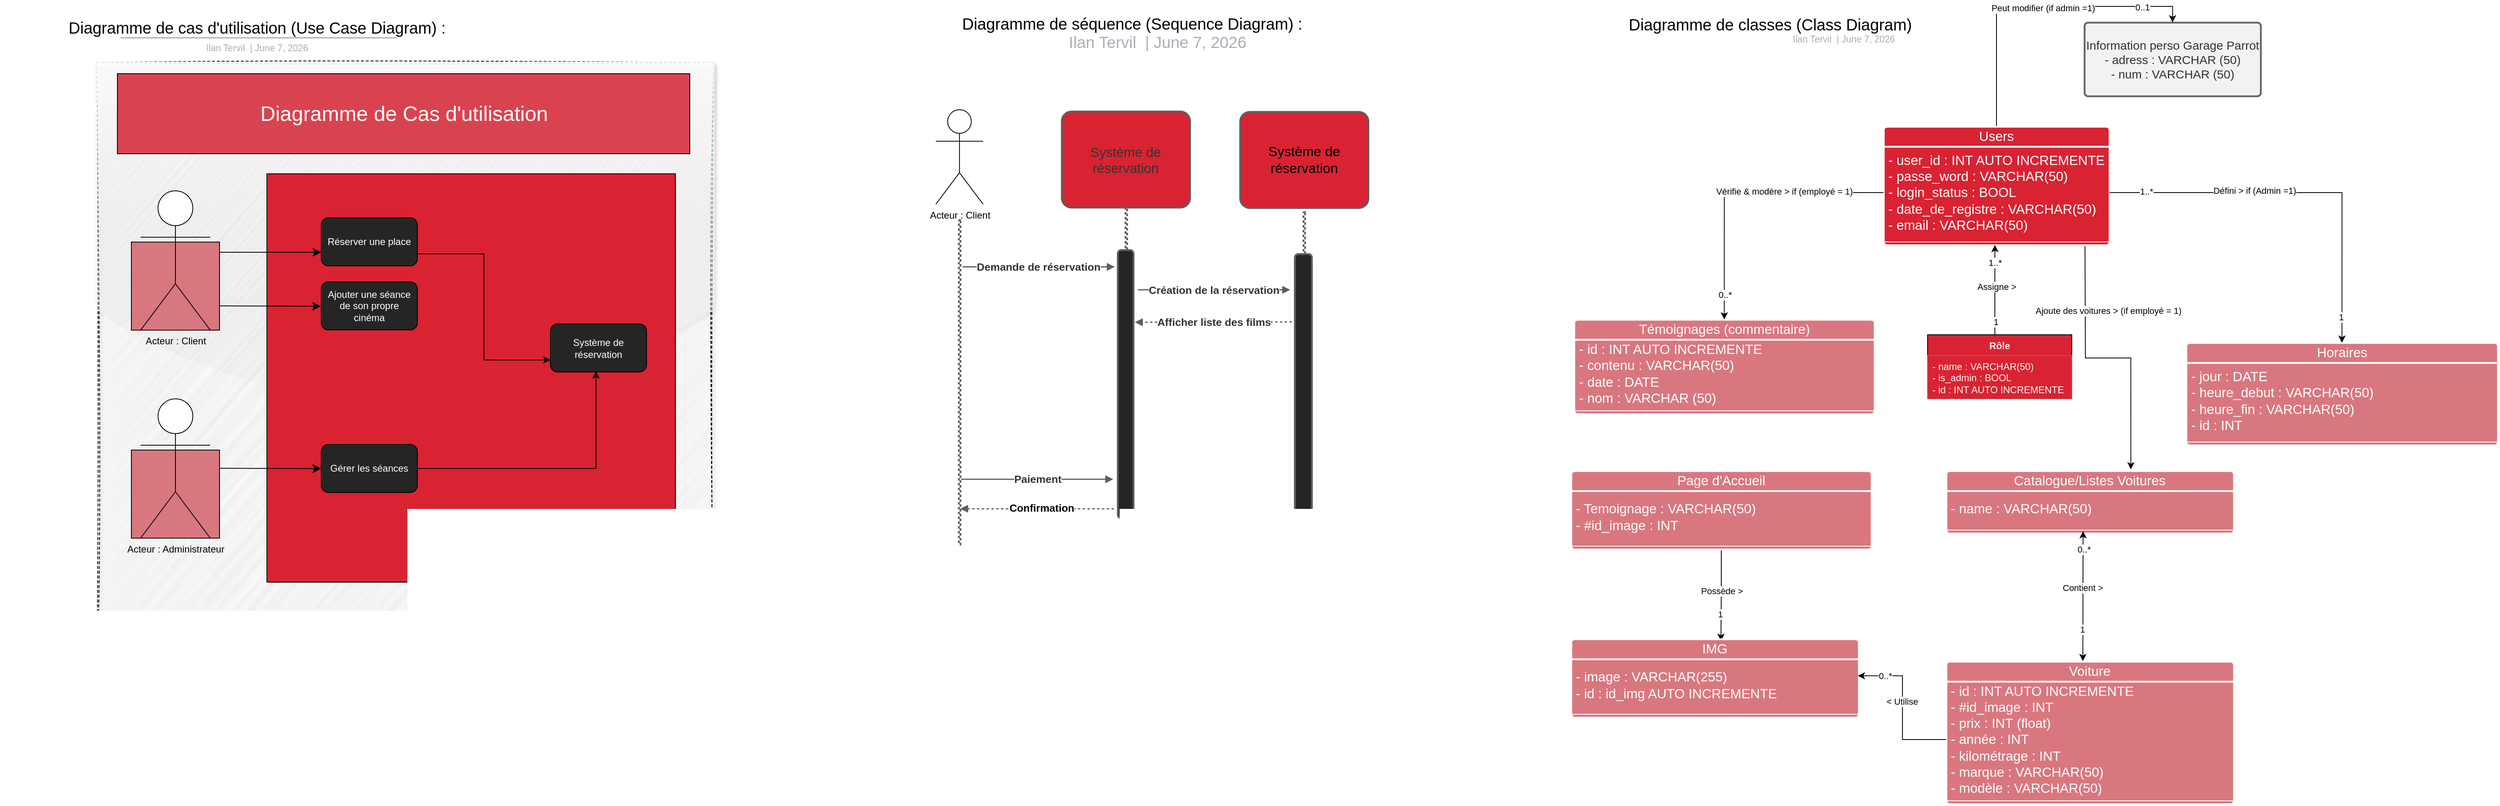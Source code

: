 <mxfile version="21.6.6" type="github">
  <diagram name="Page-1" id="wQw_KMx7CQy3UjBhMsqz">
    <mxGraphModel dx="3915" dy="1927" grid="1" gridSize="10" guides="1" tooltips="1" connect="1" arrows="1" fold="1" page="1" pageScale="1" pageWidth="827" pageHeight="1169" math="0" shadow="0">
      <root>
        <mxCell id="0" />
        <mxCell id="1" parent="0" />
        <mxCell id="HnynXK6BrLuGzu9qscMR-1" value="" style="whiteSpace=wrap;html=1;aspect=fixed;dashed=1;rounded=0;glass=1;shadow=1;fillColor=#F2F2F2;sketch=1;curveFitting=1;jiggle=2;" parent="1" vertex="1">
          <mxGeometry x="-2220" y="-969" width="770" height="770" as="geometry" />
        </mxCell>
        <mxCell id="HnynXK6BrLuGzu9qscMR-4" value="" style="whiteSpace=wrap;html=1;aspect=fixed;fillColor=#D9777F;strokeColor=#000000;" parent="1" vertex="1">
          <mxGeometry x="-2177" y="-744.73" width="110" height="110" as="geometry" />
        </mxCell>
        <mxCell id="HnynXK6BrLuGzu9qscMR-5" value="&lt;font color=&quot;#ffffff&quot; style=&quot;font-size: 26px;&quot;&gt;Diagramme de Cas d&#39;utilisation&lt;/font&gt;" style="rounded=0;whiteSpace=wrap;html=1;fillColor=#D94350;" parent="1" vertex="1">
          <mxGeometry x="-2194.5" y="-955" width="714.5" height="100" as="geometry" />
        </mxCell>
        <mxCell id="HnynXK6BrLuGzu9qscMR-6" value="" style="whiteSpace=wrap;html=1;aspect=fixed;fillColor=#D92332;" parent="1" vertex="1">
          <mxGeometry x="-2007.87" y="-830" width="510" height="510" as="geometry" />
        </mxCell>
        <mxCell id="HnynXK6BrLuGzu9qscMR-7" value="Acteur : Client" style="shape=umlActor;verticalLabelPosition=bottom;verticalAlign=top;html=1;outlineConnect=0;" parent="1" vertex="1">
          <mxGeometry x="-2165.51" y="-808.73" width="87" height="174" as="geometry" />
        </mxCell>
        <mxCell id="HnynXK6BrLuGzu9qscMR-44" style="edgeStyle=orthogonalEdgeStyle;rounded=0;orthogonalLoop=1;jettySize=auto;html=1;exitX=1;exitY=0.75;exitDx=0;exitDy=0;entryX=0;entryY=0.75;entryDx=0;entryDy=0;" parent="1" source="HnynXK6BrLuGzu9qscMR-10" target="HnynXK6BrLuGzu9qscMR-43" edge="1">
          <mxGeometry relative="1" as="geometry">
            <Array as="points" />
          </mxGeometry>
        </mxCell>
        <mxCell id="HnynXK6BrLuGzu9qscMR-10" value="&lt;font color=&quot;#ffffff&quot;&gt;Réserver une place&lt;br&gt;&lt;/font&gt;" style="rounded=1;whiteSpace=wrap;html=1;fillColor=#262526;" parent="1" vertex="1">
          <mxGeometry x="-1940" y="-775" width="120" height="60" as="geometry" />
        </mxCell>
        <mxCell id="HnynXK6BrLuGzu9qscMR-21" value="" style="edgeStyle=segmentEdgeStyle;endArrow=classic;html=1;curved=0;rounded=0;endSize=8;startSize=8;" parent="1" edge="1">
          <mxGeometry width="50" height="50" relative="1" as="geometry">
            <mxPoint x="-2067" y="-732" as="sourcePoint" />
            <mxPoint x="-1940" y="-732" as="targetPoint" />
            <Array as="points">
              <mxPoint x="-2067" y="-732" />
            </Array>
          </mxGeometry>
        </mxCell>
        <mxCell id="HnynXK6BrLuGzu9qscMR-32" value="" style="group;dropTarget=0;pointerEvents=0;" parent="1" vertex="1">
          <mxGeometry x="-2340" y="-1030" width="640" height="45" as="geometry" />
        </mxCell>
        <mxCell id="HnynXK6BrLuGzu9qscMR-33" value="&lt;font style=&quot;font-size: 20px;&quot;&gt;Diagramme de cas d&#39;utilisation (Use Case Diagram) :&lt;/font&gt;" style="points=[[0.233,0.967,0]];html=1;overflow=block;blockSpacing=1;whiteSpace=wrap;fontSize=16;fontColor=default;align=center;spacingLeft=7;spacingRight=7;spacingTop=2;spacing=3;strokeOpacity=0;fillOpacity=0;rounded=1;absoluteArcSize=1;arcSize=12;fillColor=#ffffff;strokeWidth=1.5;lucidId=E0v4OU6HhNtv;" parent="HnynXK6BrLuGzu9qscMR-32" vertex="1">
          <mxGeometry width="640" height="31" as="geometry" />
        </mxCell>
        <UserObject label="Ilan Tervil&amp;nbsp; |  %date{mmmm d, yyyy}%" placeholders="1" id="HnynXK6BrLuGzu9qscMR-34">
          <mxCell style="html=1;overflow=block;blockSpacing=1;whiteSpace=wrap;fontSize=11.5;fontColor=#a9afb8;align=center;spacingLeft=7;spacingRight=7;spacingTop=2;spacing=3;strokeOpacity=0;fillOpacity=0;rounded=1;absoluteArcSize=1;arcSize=12;fillColor=#ffffff;strokeWidth=1.5;lucidId=E0v46zYpy2dv;" parent="HnynXK6BrLuGzu9qscMR-32" vertex="1">
            <mxGeometry y="31" width="640" height="14" as="geometry" />
          </mxCell>
        </UserObject>
        <mxCell id="HnynXK6BrLuGzu9qscMR-35" value="" style="html=1;jettySize=18;whiteSpace=wrap;fontSize=13;fontFamily=Helvetica;strokeColor=#a9afb8;strokeOpacity=100;strokeWidth=1.5;rounded=0;startArrow=none;endArrow=none;exitX=0.233;exitY=0.967;exitPerimeter=0;lucidId=E0v4RzTpeAeE;" parent="HnynXK6BrLuGzu9qscMR-32" source="HnynXK6BrLuGzu9qscMR-33" edge="1">
          <mxGeometry width="100" height="100" relative="1" as="geometry">
            <Array as="points" />
            <mxPoint x="494" y="30" as="targetPoint" />
          </mxGeometry>
        </mxCell>
        <mxCell id="HnynXK6BrLuGzu9qscMR-43" value="&lt;font color=&quot;#ffffff&quot;&gt;Système de réservation&lt;br&gt;&lt;/font&gt;" style="rounded=1;whiteSpace=wrap;html=1;fillColor=#262526;" parent="1" vertex="1">
          <mxGeometry x="-1654" y="-642.5" width="120" height="60" as="geometry" />
        </mxCell>
        <UserObject label="&lt;div style=&quot;display: flex; justify-content: flex-start; text-align: left; align-items: baseline; line-height: 1.25; margin-top: -2px; font-size: 20px;&quot;&gt;&lt;span style=&quot;color: rgb(0, 0, 0);&quot;&gt;&lt;font style=&quot;font-size: 20px;&quot;&gt;Diagramme de séquence (Sequence Diagram) :&lt;br&gt;&lt;/font&gt;&lt;/span&gt;&lt;/div&gt;&lt;div style=&quot;display: flex; justify-content: center; text-align: center; align-items: baseline; line-height: 1.25; margin-left: 7px; margin-right: 7px; margin-top: -2px; font-size: 20px;&quot;&gt;&lt;span style=&quot;color: rgb(169, 175, 184);&quot;&gt;&lt;font style=&quot;font-size: 20px;&quot;&gt;Ilan Tervil&amp;nbsp; |  %date{mmmm d, yyyy}%&lt;/font&gt;&lt;/span&gt;&lt;/div&gt;" placeholders="1" id="HnynXK6BrLuGzu9qscMR-51">
          <mxCell style="html=1;overflow=block;blockSpacing=1;whiteSpace=wrap;fontSize=13;align=left;spacing=3.8;verticalAlign=top;strokeColor=none;fillOpacity=0;fillColor=#ffffff;strokeWidth=0;lucidId=O.v4v.V5B6~r;" parent="1" vertex="1">
            <mxGeometry x="-1142.87" y="-1030" width="494" height="46" as="geometry" />
          </mxCell>
        </UserObject>
        <mxCell id="HnynXK6BrLuGzu9qscMR-52" value="" style="html=1;overflow=block;blockSpacing=1;whiteSpace=wrap;rounded=1;absoluteArcSize=1;arcSize=24;container=1;pointerEvents=0;collapsible=0;recursiveResize=0;fontSize=13;align=center;spacing=0;strokeColor=#5e5e5e;strokeOpacity=100;fillOpacity=100;fillColor=#D92332;strokeWidth=2.3;lucidId=O.v4sSC.tmU.;" parent="1" vertex="1">
          <mxGeometry x="-1015.87" y="-908" width="160" height="120" as="geometry" />
        </mxCell>
        <mxCell id="HnynXK6BrLuGzu9qscMR-53" value="Système de &lt;br&gt;réservation" style="html=1;overflow=block;blockSpacing=1;whiteSpace=wrap;fontSize=16.7;fontColor=#333333;align=center;spacing=3.8;strokeOpacity=0;fillOpacity=0;rounded=1;absoluteArcSize=1;arcSize=9;fillColor=#ffffff;strokeWidth=2.3;lucidId=O.v4Upmj7qb6;" parent="1" vertex="1">
          <mxGeometry x="-1025.87" y="-870" width="180" height="45" as="geometry" />
        </mxCell>
        <mxCell id="HnynXK6BrLuGzu9qscMR-57" value="" style="html=1;overflow=block;blockSpacing=1;whiteSpace=wrap;fontSize=13;spacing=0;strokeColor=#5e5e5e;strokeOpacity=100;rounded=1;absoluteArcSize=1;arcSize=9;rotation=-270;dashed=1;fixDash=1;strokeWidth=2.3;lucidId=O.v4MvfRuMcS;" parent="1" vertex="1">
          <mxGeometry x="-1148.94" y="-574.92" width="427.13" height="2" as="geometry" />
        </mxCell>
        <mxCell id="HnynXK6BrLuGzu9qscMR-61" value="" style="html=1;overflow=block;blockSpacing=1;whiteSpace=wrap;fontSize=13;spacing=0;strokeColor=#5E5E5E;strokeOpacity=100;fillOpacity=100;rounded=1;absoluteArcSize=1;arcSize=9;fillColor=#262526;strokeWidth=2.3;lucidId=O.v4kSHFRUKb;" parent="1" vertex="1">
          <mxGeometry x="-946" y="-735" width="19.62" height="335" as="geometry" />
        </mxCell>
        <mxCell id="HnynXK6BrLuGzu9qscMR-62" value="" style="html=1;overflow=block;blockSpacing=1;whiteSpace=wrap;fontSize=13;spacing=0;strokeColor=#5e5e5e;strokeOpacity=100;rounded=1;absoluteArcSize=1;arcSize=9;rotation=-270;dashed=1;fixDash=1;strokeWidth=2.3;lucidId=O.v4rNS-CwyW;" parent="1" vertex="1">
          <mxGeometry x="-1346.26" y="-570.61" width="405.78" height="2" as="geometry" />
        </mxCell>
        <mxCell id="HnynXK6BrLuGzu9qscMR-79" value="" style="html=1;jettySize=18;whiteSpace=wrap;fontSize=13;strokeColor=#5E5E5E;strokeWidth=1.5;rounded=1;arcSize=12;edgeStyle=orthogonalEdgeStyle;startArrow=block;startFill=1;endArrow=none;lucidId=wtw4ixZKij.u;" parent="1" edge="1">
          <mxGeometry width="100" height="100" relative="1" as="geometry">
            <Array as="points" />
            <mxPoint x="-949.87" y="-714" as="sourcePoint" />
            <mxPoint x="-1139.87" y="-714" as="targetPoint" />
          </mxGeometry>
        </mxCell>
        <mxCell id="HnynXK6BrLuGzu9qscMR-80" value="Demande de réservation" style="text;html=1;resizable=0;labelBackgroundColor=default;align=center;verticalAlign=middle;fontStyle=1;fontColor=#333333;fontSize=13.3;" parent="HnynXK6BrLuGzu9qscMR-79" vertex="1">
          <mxGeometry relative="1" as="geometry">
            <mxPoint as="offset" />
          </mxGeometry>
        </mxCell>
        <mxCell id="HnynXK6BrLuGzu9qscMR-81" value="" style="html=1;jettySize=18;whiteSpace=wrap;fontSize=13;strokeColor=#5E5E5E;dashed=1;fixDash=1;strokeWidth=1.5;rounded=1;arcSize=12;edgeStyle=orthogonalEdgeStyle;startArrow=none;endArrow=block;endFill=1;lucidId=wtw47-qaW_Ss;entryX=1.087;entryY=0.269;entryDx=0;entryDy=0;entryPerimeter=0;" parent="1" edge="1" target="HnynXK6BrLuGzu9qscMR-61">
          <mxGeometry width="100" height="100" relative="1" as="geometry">
            <Array as="points" />
            <mxPoint x="-728.74" y="-645.34" as="sourcePoint" />
            <mxPoint x="-918.74" y="-645.34" as="targetPoint" />
          </mxGeometry>
        </mxCell>
        <mxCell id="HnynXK6BrLuGzu9qscMR-82" value="Afficher liste des films " style="text;html=1;resizable=0;labelBackgroundColor=default;align=center;verticalAlign=middle;fontStyle=1;fontColor=#333333;fontSize=13.3;" parent="HnynXK6BrLuGzu9qscMR-81" vertex="1">
          <mxGeometry relative="1" as="geometry">
            <mxPoint as="offset" />
          </mxGeometry>
        </mxCell>
        <mxCell id="HnynXK6BrLuGzu9qscMR-83" value="" style="html=1;jettySize=18;whiteSpace=wrap;fontSize=13;strokeColor=#5E5E5E;strokeWidth=1.5;rounded=1;arcSize=12;edgeStyle=orthogonalEdgeStyle;startArrow=block;startFill=1;endArrow=none;lucidId=wtw4JS.fzAdc;" parent="1" edge="1">
          <mxGeometry width="100" height="100" relative="1" as="geometry">
            <Array as="points" />
            <mxPoint x="-951.74" y="-448.76" as="sourcePoint" />
            <mxPoint x="-1141.74" y="-448.76" as="targetPoint" />
          </mxGeometry>
        </mxCell>
        <mxCell id="HnynXK6BrLuGzu9qscMR-84" value="Paiement" style="text;html=1;resizable=0;labelBackgroundColor=default;align=center;verticalAlign=middle;fontStyle=1;fontColor=#333333;fontSize=13.3;" parent="HnynXK6BrLuGzu9qscMR-83" vertex="1">
          <mxGeometry relative="1" as="geometry">
            <mxPoint as="offset" />
          </mxGeometry>
        </mxCell>
        <mxCell id="HnynXK6BrLuGzu9qscMR-87" value="" style="html=1;jettySize=18;whiteSpace=wrap;fontSize=13;strokeColor=#5E5E5E;dashed=1;fixDash=1;strokeWidth=1.5;rounded=1;arcSize=12;edgeStyle=orthogonalEdgeStyle;startArrow=none;endArrow=block;endFill=1;lucidId=-tw4iL17KhE3;" parent="1" edge="1">
          <mxGeometry width="100" height="100" relative="1" as="geometry">
            <Array as="points" />
            <mxPoint x="-950.87" y="-411.92" as="sourcePoint" />
            <mxPoint x="-1142.74" y="-411.92" as="targetPoint" />
          </mxGeometry>
        </mxCell>
        <mxCell id="HnynXK6BrLuGzu9qscMR-167" value="&lt;b&gt;&lt;font style=&quot;font-size: 13px;&quot;&gt;Confirmation&lt;/font&gt;&lt;/b&gt;" style="edgeLabel;html=1;align=center;verticalAlign=middle;resizable=0;points=[];" parent="HnynXK6BrLuGzu9qscMR-87" vertex="1" connectable="0">
          <mxGeometry x="0.251" y="-1" relative="1" as="geometry">
            <mxPoint x="30" as="offset" />
          </mxGeometry>
        </mxCell>
        <mxCell id="HnynXK6BrLuGzu9qscMR-109" value="Acteur : Client" style="shape=umlActor;verticalLabelPosition=bottom;verticalAlign=top;html=1;outlineConnect=0;" parent="1" vertex="1">
          <mxGeometry x="-1172.87" y="-910" width="59" height="118" as="geometry" />
        </mxCell>
        <UserObject label="&lt;div style=&quot;display: flex; justify-content: flex-start; text-align: left; align-items: baseline; line-height: 1.25; margin-top: -2px;&quot;&gt;&lt;span style=&quot;color: rgb(0, 0, 0);&quot;&gt;&lt;font style=&quot;font-size: 20px;&quot;&gt;Diagramme de classes (Class Diagram)&lt;/font&gt;&lt;br&gt;&lt;/span&gt;&lt;/div&gt;&lt;div style=&quot;display: flex; justify-content: center; text-align: center; align-items: baseline; font-size: 0; line-height: 1.25;margin-left: 7px;margin-right: 7px;margin-top: 2px;margin-top: -2px;&quot;&gt;&lt;span&gt;&lt;span style=&quot;font-size:11.5px;color:#a9afb8;&quot;&gt;Ilan Tervil&amp;nbsp; |  %date{mmmm d, yyyy}%&lt;/span&gt;&lt;/span&gt;&lt;/div&gt;" placeholders="1" id="HnynXK6BrLuGzu9qscMR-110">
          <mxCell style="html=1;overflow=block;blockSpacing=1;whiteSpace=wrap;fontSize=13;align=left;spacing=3.8;verticalAlign=top;strokeColor=none;fillOpacity=0;fillColor=#ffffff;strokeWidth=0;lucidId=5Hx4jj2AYFTZ;" parent="1" vertex="1">
            <mxGeometry x="-311" y="-1029.0" width="543" height="62" as="geometry" />
          </mxCell>
        </UserObject>
        <mxCell id="HnynXK6BrLuGzu9qscMR-111" value="Information perso Garage Parrot&lt;br&gt;- adress : VARCHAR (50)&lt;br&gt;- num : VARCHAR (50)" style="html=1;overflow=block;blockSpacing=1;whiteSpace=wrap;fontSize=15;fontColor=#333333;align=center;spacing=0;strokeColor=#666666;strokeOpacity=100;fillOpacity=100;rounded=1;absoluteArcSize=1;arcSize=9;fillColor=#F2F2F2;strokeWidth=2.3;" parent="1" vertex="1">
          <mxGeometry x="260.75" y="-1019.0" width="220" height="92" as="geometry" />
        </mxCell>
        <mxCell id="HnynXK6BrLuGzu9qscMR-112" style="edgeStyle=orthogonalEdgeStyle;rounded=0;orthogonalLoop=1;jettySize=auto;html=1;entryX=0.642;entryY=-0.024;entryDx=0;entryDy=0;entryPerimeter=0;exitX=0.892;exitY=0.77;exitDx=0;exitDy=0;exitPerimeter=0;" parent="1" source="HnynXK6BrLuGzu9qscMR-119" target="HnynXK6BrLuGzu9qscMR-129" edge="1">
          <mxGeometry relative="1" as="geometry">
            <mxPoint x="262" y="-739.0" as="sourcePoint" />
            <Array as="points">
              <mxPoint x="262" y="-739.0" />
              <mxPoint x="262" y="-739.0" />
              <mxPoint x="262" y="-600.0" />
              <mxPoint x="319" y="-600.0" />
            </Array>
          </mxGeometry>
        </mxCell>
        <mxCell id="HnynXK6BrLuGzu9qscMR-113" value="Ajoute des voitures &amp;gt; (if employé = 1)&amp;nbsp;" style="edgeLabel;html=1;align=center;verticalAlign=middle;resizable=0;points=[];" parent="HnynXK6BrLuGzu9qscMR-112" vertex="1" connectable="0">
          <mxGeometry x="-0.026" relative="1" as="geometry">
            <mxPoint x="8" y="-59" as="offset" />
          </mxGeometry>
        </mxCell>
        <mxCell id="HnynXK6BrLuGzu9qscMR-114" style="edgeStyle=orthogonalEdgeStyle;rounded=0;orthogonalLoop=1;jettySize=auto;html=1;entryX=0.5;entryY=0;entryDx=0;entryDy=0;" parent="1" source="HnynXK6BrLuGzu9qscMR-117" target="HnynXK6BrLuGzu9qscMR-111" edge="1">
          <mxGeometry relative="1" as="geometry" />
        </mxCell>
        <mxCell id="HnynXK6BrLuGzu9qscMR-115" value="Peut modifier (if admin =1)" style="edgeLabel;html=1;align=center;verticalAlign=middle;resizable=0;points=[];" parent="HnynXK6BrLuGzu9qscMR-114" vertex="1" connectable="0">
          <mxGeometry x="0.064" y="-2" relative="1" as="geometry">
            <mxPoint as="offset" />
          </mxGeometry>
        </mxCell>
        <mxCell id="HnynXK6BrLuGzu9qscMR-116" value="0..1" style="edgeLabel;html=1;align=center;verticalAlign=middle;resizable=0;points=[];" parent="HnynXK6BrLuGzu9qscMR-114" vertex="1" connectable="0">
          <mxGeometry x="0.704" y="-1" relative="1" as="geometry">
            <mxPoint as="offset" />
          </mxGeometry>
        </mxCell>
        <mxCell id="HnynXK6BrLuGzu9qscMR-117" value="Users" style="html=1;overflow=block;blockSpacing=1;swimlane;childLayout=stackLayout;horizontal=1;horizontalStack=0;resizeParent=1;resizeParentMax=0;resizeLast=0;collapsible=0;fontStyle=0;marginBottom=0;swimlaneFillColor=#D92332;startSize=25;whiteSpace=wrap;fontSize=16.7;fontColor=#ffffff;align=center;spacing=0;strokeColor=#ffffff;strokeOpacity=100;fillOpacity=100;rounded=1;absoluteArcSize=1;arcSize=9;fillColor=#D92332;strokeWidth=2.3;" parent="1" vertex="1">
          <mxGeometry x="10" y="-889.0" width="282" height="148" as="geometry" />
        </mxCell>
        <mxCell id="HnynXK6BrLuGzu9qscMR-118" value="- user_id : INT AUTO INCREMENTE&lt;br&gt;- passe_word : VARCHAR(50)&lt;br&gt;- login_status : BOOL&lt;br&gt;- date_de_registre : VARCHAR(50)&lt;br&gt;- email : VARCHAR(50)" style="part=1;html=1;resizeHeight=0;strokeColor=none;fillColor=none;align=left;verticalAlign=middle;spacingLeft=4;spacingRight=4;overflow=hidden;rotatable=0;points=[[0,0.5],[1,0.5]];portConstraint=eastwest;swimlaneFillColor=#06042e;strokeOpacity=100;fillOpacity=100;whiteSpace=wrap;fontSize=16.7;fontColor=#ffffff;" parent="HnynXK6BrLuGzu9qscMR-117" vertex="1">
          <mxGeometry y="25" width="282" height="115" as="geometry" />
        </mxCell>
        <mxCell id="HnynXK6BrLuGzu9qscMR-119" value="" style="line;strokeWidth=1;fillColor=none;align=left;verticalAlign=middle;spacingTop=-1;spacingLeft=3;spacingRight=3;rotatable=0;labelPosition=right;points=[];portConstraint=eastwest;strokeColor=#FFFFFF;" parent="HnynXK6BrLuGzu9qscMR-117" vertex="1">
          <mxGeometry y="140" width="282" height="8" as="geometry" />
        </mxCell>
        <mxCell id="HnynXK6BrLuGzu9qscMR-120" style="edgeStyle=orthogonalEdgeStyle;rounded=0;orthogonalLoop=1;jettySize=auto;html=1;entryX=0.521;entryY=0.024;entryDx=0;entryDy=0;entryPerimeter=0;" parent="1" source="HnynXK6BrLuGzu9qscMR-123" target="HnynXK6BrLuGzu9qscMR-153" edge="1">
          <mxGeometry relative="1" as="geometry" />
        </mxCell>
        <mxCell id="HnynXK6BrLuGzu9qscMR-121" value="Possède &amp;gt;" style="edgeLabel;html=1;align=center;verticalAlign=middle;resizable=0;points=[];" parent="HnynXK6BrLuGzu9qscMR-120" vertex="1" connectable="0">
          <mxGeometry x="-0.359" relative="1" as="geometry">
            <mxPoint y="15" as="offset" />
          </mxGeometry>
        </mxCell>
        <mxCell id="HnynXK6BrLuGzu9qscMR-122" value="1" style="edgeLabel;html=1;align=center;verticalAlign=middle;resizable=0;points=[];" parent="HnynXK6BrLuGzu9qscMR-120" vertex="1" connectable="0">
          <mxGeometry x="0.411" y="-1" relative="1" as="geometry">
            <mxPoint as="offset" />
          </mxGeometry>
        </mxCell>
        <mxCell id="HnynXK6BrLuGzu9qscMR-123" value="Page d&#39;Accueil" style="html=1;overflow=block;blockSpacing=1;swimlane;childLayout=stackLayout;horizontal=1;horizontalStack=0;resizeParent=1;resizeParentMax=0;resizeLast=0;collapsible=0;fontStyle=0;marginBottom=0;swimlaneFillColor=#D9777F;startSize=25;whiteSpace=wrap;fontSize=16.7;fontColor=#ffffff;align=center;spacing=0;strokeColor=#ffffff;strokeOpacity=100;fillOpacity=100;rounded=1;absoluteArcSize=1;arcSize=9;fillColor=#D9777F;strokeWidth=2.3;" parent="1" vertex="1">
          <mxGeometry x="-380" y="-459.0" width="375" height="98" as="geometry" />
        </mxCell>
        <mxCell id="HnynXK6BrLuGzu9qscMR-124" value="- Temoignage : VARCHAR(50)&lt;br&gt;- #id_image : INT" style="part=1;html=1;resizeHeight=0;strokeColor=none;fillColor=none;align=left;verticalAlign=middle;spacingLeft=4;spacingRight=4;overflow=hidden;rotatable=0;points=[[0,0.5],[1,0.5]];portConstraint=eastwest;swimlaneFillColor=#272733;strokeOpacity=100;fillOpacity=100;whiteSpace=wrap;fontSize=16.7;fontColor=#ffffff;" parent="HnynXK6BrLuGzu9qscMR-123" vertex="1">
          <mxGeometry y="25" width="375" height="65" as="geometry" />
        </mxCell>
        <mxCell id="HnynXK6BrLuGzu9qscMR-125" value="" style="line;strokeWidth=1;align=left;verticalAlign=middle;spacingTop=-1;spacingLeft=3;spacingRight=3;rotatable=0;labelPosition=right;points=[];portConstraint=eastwest;strokeColor=#FFFFFF;" parent="HnynXK6BrLuGzu9qscMR-123" vertex="1">
          <mxGeometry y="90" width="375" height="8" as="geometry" />
        </mxCell>
        <mxCell id="HnynXK6BrLuGzu9qscMR-126" value="Témoignages (commentaire)" style="html=1;overflow=block;blockSpacing=1;swimlane;childLayout=stackLayout;horizontal=1;horizontalStack=0;resizeParent=1;resizeParentMax=0;resizeLast=0;collapsible=0;fontStyle=0;marginBottom=0;swimlaneFillColor=#D9777F;startSize=25;whiteSpace=wrap;fontSize=16.7;fontColor=#ffffff;align=center;spacing=0;strokeColor=#ffffff;strokeOpacity=100;fillOpacity=100;rounded=1;absoluteArcSize=1;arcSize=9;fillColor=#D9777F;strokeWidth=2.3;" parent="1" vertex="1">
          <mxGeometry x="-376.25" y="-648.0" width="375" height="118" as="geometry" />
        </mxCell>
        <mxCell id="HnynXK6BrLuGzu9qscMR-127" value="- id : INT AUTO INCREMENTE&lt;br&gt;- contenu : VARCHAR(50)&lt;br&gt;- date : DATE&lt;br&gt;- nom : VARCHAR (50)&amp;nbsp;" style="part=1;html=1;resizeHeight=0;strokeColor=none;fillColor=none;align=left;verticalAlign=middle;spacingLeft=4;spacingRight=4;overflow=hidden;rotatable=0;points=[[0,0.5],[1,0.5]];portConstraint=eastwest;swimlaneFillColor=#272733;strokeOpacity=100;fillOpacity=100;whiteSpace=wrap;fontSize=16.7;fontColor=#ffffff;" parent="HnynXK6BrLuGzu9qscMR-126" vertex="1">
          <mxGeometry y="25" width="375" height="85" as="geometry" />
        </mxCell>
        <mxCell id="HnynXK6BrLuGzu9qscMR-128" value="" style="line;strokeWidth=1;fillColor=none;align=left;verticalAlign=middle;spacingTop=-1;spacingLeft=3;spacingRight=3;rotatable=0;labelPosition=right;points=[];portConstraint=eastwest;fontColor=#FFFFFF;strokeColor=#FFFFFF;" parent="HnynXK6BrLuGzu9qscMR-126" vertex="1">
          <mxGeometry y="110" width="375" height="8" as="geometry" />
        </mxCell>
        <mxCell id="HnynXK6BrLuGzu9qscMR-129" value="Catalogue/Listes Voitures" style="html=1;overflow=block;blockSpacing=1;swimlane;childLayout=stackLayout;horizontal=1;horizontalStack=0;resizeParent=1;resizeParentMax=0;resizeLast=0;collapsible=0;fontStyle=0;marginBottom=0;swimlaneFillColor=#D9777F;startSize=25;whiteSpace=wrap;fontSize=16.7;fontColor=#ffffff;align=center;spacing=0;strokeColor=#ffffff;strokeOpacity=100;fillOpacity=100;rounded=1;absoluteArcSize=1;arcSize=9;fillColor=#D9777F;strokeWidth=2.3;" parent="1" vertex="1">
          <mxGeometry x="88.25" y="-459.0" width="359" height="78" as="geometry" />
        </mxCell>
        <mxCell id="HnynXK6BrLuGzu9qscMR-130" value="&lt;span style=&quot;background-color: initial;&quot;&gt;- name :&amp;nbsp;&lt;/span&gt;VARCHAR(50)" style="part=1;html=1;resizeHeight=0;strokeColor=none;fillColor=none;align=left;verticalAlign=middle;spacingLeft=4;spacingRight=4;overflow=hidden;rotatable=0;points=[[0,0.5],[1,0.5]];portConstraint=eastwest;swimlaneFillColor=#272733;strokeOpacity=100;fillOpacity=100;whiteSpace=wrap;fontSize=16.7;fontColor=#ffffff;" parent="HnynXK6BrLuGzu9qscMR-129" vertex="1">
          <mxGeometry y="25" width="359" height="45" as="geometry" />
        </mxCell>
        <mxCell id="HnynXK6BrLuGzu9qscMR-131" value="" style="line;strokeWidth=1;fillColor=none;align=left;verticalAlign=middle;spacingTop=-1;spacingLeft=3;spacingRight=3;rotatable=0;labelPosition=right;points=[];portConstraint=eastwest;strokeColor=#FFFFFF;" parent="HnynXK6BrLuGzu9qscMR-129" vertex="1">
          <mxGeometry y="70" width="359" height="8" as="geometry" />
        </mxCell>
        <mxCell id="HnynXK6BrLuGzu9qscMR-132" value="Voiture" style="html=1;overflow=block;blockSpacing=1;swimlane;childLayout=stackLayout;horizontal=1;horizontalStack=0;resizeParent=1;resizeParentMax=0;resizeLast=0;collapsible=0;fontStyle=0;marginBottom=0;swimlaneFillColor=#D9777F;startSize=25;whiteSpace=wrap;fontSize=16.7;fontColor=#ffffff;align=center;spacing=0;strokeColor=#ffffff;strokeOpacity=100;fillOpacity=100;rounded=1;absoluteArcSize=1;arcSize=9;fillColor=#D9777F;strokeWidth=2.3;" parent="1" vertex="1">
          <mxGeometry x="88.25" y="-221.0" width="359" height="178" as="geometry" />
        </mxCell>
        <mxCell id="HnynXK6BrLuGzu9qscMR-133" value="- id : INT AUTO INCREMENTE&lt;br&gt;- #id_image : INT&lt;br&gt;- prix : INT (float)&lt;br&gt;- année : INT&lt;br&gt;- kilométrage : INT&lt;br&gt;- marque : VARCHAR(50)&lt;br&gt;- modèle : VARCHAR(50)" style="part=1;html=1;resizeHeight=0;strokeColor=none;fillColor=none;align=left;verticalAlign=middle;spacingLeft=4;spacingRight=4;overflow=hidden;rotatable=0;points=[[0,0.5],[1,0.5]];portConstraint=eastwest;swimlaneFillColor=#272733;strokeOpacity=100;fillOpacity=100;whiteSpace=wrap;fontSize=16.7;fontColor=#ffffff;" parent="HnynXK6BrLuGzu9qscMR-132" vertex="1">
          <mxGeometry y="25" width="359" height="145" as="geometry" />
        </mxCell>
        <mxCell id="HnynXK6BrLuGzu9qscMR-134" value="" style="line;strokeWidth=1;fillColor=none;align=left;verticalAlign=middle;spacingTop=-1;spacingLeft=3;spacingRight=3;rotatable=0;labelPosition=right;points=[];portConstraint=eastwest;strokeColor=#FFFFFF;" parent="HnynXK6BrLuGzu9qscMR-132" vertex="1">
          <mxGeometry y="170" width="359" height="8" as="geometry" />
        </mxCell>
        <mxCell id="HnynXK6BrLuGzu9qscMR-135" value="Horaires" style="html=1;overflow=block;blockSpacing=1;swimlane;childLayout=stackLayout;horizontal=1;horizontalStack=0;resizeParent=1;resizeParentMax=0;resizeLast=0;collapsible=0;fontStyle=0;marginBottom=0;swimlaneFillColor=#D9777F;startSize=25;whiteSpace=wrap;fontSize=16.7;fontColor=#ffffff;align=center;spacing=0;strokeColor=#ffffff;strokeOpacity=100;fillOpacity=100;rounded=1;absoluteArcSize=1;arcSize=9;fillColor=#D9777F;strokeWidth=2.3;" parent="1" vertex="1">
          <mxGeometry x="387.75" y="-619.0" width="389" height="128" as="geometry" />
        </mxCell>
        <mxCell id="HnynXK6BrLuGzu9qscMR-136" value="- jour : DATE&lt;br&gt;- heure_debut&amp;nbsp;: VARCHAR(50)&lt;br&gt;-&amp;nbsp;heure_fin : VARCHAR(50)&lt;br&gt;-&amp;nbsp;id : INT&amp;nbsp;" style="part=1;html=1;resizeHeight=0;strokeColor=none;fillColor=none;align=left;verticalAlign=middle;spacingLeft=4;spacingRight=4;overflow=hidden;rotatable=0;points=[[0,0.5],[1,0.5]];portConstraint=eastwest;swimlaneFillColor=#272733;strokeOpacity=100;fillOpacity=100;whiteSpace=wrap;fontSize=16.7;fontColor=#ffffff;" parent="HnynXK6BrLuGzu9qscMR-135" vertex="1">
          <mxGeometry y="25" width="389" height="95" as="geometry" />
        </mxCell>
        <mxCell id="HnynXK6BrLuGzu9qscMR-137" value="" style="line;strokeWidth=1;fillColor=none;align=left;verticalAlign=middle;spacingTop=-1;spacingLeft=3;spacingRight=3;rotatable=0;labelPosition=right;points=[];portConstraint=eastwest;strokeColor=#FFFFFF;" parent="HnynXK6BrLuGzu9qscMR-135" vertex="1">
          <mxGeometry y="120" width="389" height="8" as="geometry" />
        </mxCell>
        <mxCell id="HnynXK6BrLuGzu9qscMR-138" style="edgeStyle=orthogonalEdgeStyle;rounded=0;orthogonalLoop=1;jettySize=auto;html=1;entryX=0.493;entryY=0.982;entryDx=0;entryDy=0;entryPerimeter=0;" parent="1" source="HnynXK6BrLuGzu9qscMR-142" target="HnynXK6BrLuGzu9qscMR-119" edge="1">
          <mxGeometry relative="1" as="geometry">
            <Array as="points">
              <mxPoint x="149" y="-699.0" />
              <mxPoint x="149" y="-699.0" />
            </Array>
          </mxGeometry>
        </mxCell>
        <mxCell id="HnynXK6BrLuGzu9qscMR-139" value="Assigne &amp;gt;" style="edgeLabel;html=1;align=center;verticalAlign=middle;resizable=0;points=[];" parent="HnynXK6BrLuGzu9qscMR-138" vertex="1" connectable="0">
          <mxGeometry x="0.222" relative="1" as="geometry">
            <mxPoint x="2" y="8" as="offset" />
          </mxGeometry>
        </mxCell>
        <mxCell id="HnynXK6BrLuGzu9qscMR-140" value="1" style="edgeLabel;html=1;align=center;verticalAlign=middle;resizable=0;points=[];" parent="HnynXK6BrLuGzu9qscMR-138" vertex="1" connectable="0">
          <mxGeometry x="-0.715" y="-1" relative="1" as="geometry">
            <mxPoint as="offset" />
          </mxGeometry>
        </mxCell>
        <mxCell id="HnynXK6BrLuGzu9qscMR-141" value="1..*" style="edgeLabel;html=1;align=center;verticalAlign=middle;resizable=0;points=[];" parent="HnynXK6BrLuGzu9qscMR-138" vertex="1" connectable="0">
          <mxGeometry x="0.617" relative="1" as="geometry">
            <mxPoint as="offset" />
          </mxGeometry>
        </mxCell>
        <mxCell id="HnynXK6BrLuGzu9qscMR-142" value="&lt;font color=&quot;#f2f2f2&quot;&gt;Rôle&lt;/font&gt;" style="swimlane;fontStyle=1;align=center;verticalAlign=top;childLayout=stackLayout;horizontal=1;startSize=26;horizontalStack=0;resizeParent=1;resizeParentMax=0;resizeLast=0;collapsible=1;marginBottom=0;whiteSpace=wrap;html=1;fillColor=#D92332;" parent="1" vertex="1">
          <mxGeometry x="65" y="-629.0" width="180" height="80" as="geometry">
            <mxRectangle x="-2040" y="2060" width="70" height="30" as="alternateBounds" />
          </mxGeometry>
        </mxCell>
        <mxCell id="HnynXK6BrLuGzu9qscMR-143" value="&lt;font color=&quot;#fafafa&quot;&gt;- name : VARCHAR(50)&lt;br&gt;- is_admin : BOOL&lt;br&gt;- id : INT AUTO INCREMENTE&lt;br&gt;&lt;/font&gt;" style="text;strokeColor=#b85450;fillColor=#D92332;align=left;verticalAlign=top;spacingLeft=4;spacingRight=4;overflow=hidden;rotatable=0;points=[[0,0.5],[1,0.5]];portConstraint=eastwest;whiteSpace=wrap;html=1;" parent="HnynXK6BrLuGzu9qscMR-142" vertex="1">
          <mxGeometry y="26" width="180" height="54" as="geometry" />
        </mxCell>
        <mxCell id="HnynXK6BrLuGzu9qscMR-144" value="" style="line;strokeWidth=1;fillColor=default;align=left;verticalAlign=middle;spacingTop=-1;spacingLeft=3;spacingRight=3;rotatable=0;labelPosition=right;points=[];portConstraint=eastwest;strokeColor=#b85450;" parent="HnynXK6BrLuGzu9qscMR-142" vertex="1">
          <mxGeometry y="80" width="180" as="geometry" />
        </mxCell>
        <mxCell id="HnynXK6BrLuGzu9qscMR-145" style="edgeStyle=orthogonalEdgeStyle;rounded=0;orthogonalLoop=1;jettySize=auto;html=1;exitX=1;exitY=0.5;exitDx=0;exitDy=0;entryX=0.5;entryY=0;entryDx=0;entryDy=0;" parent="1" source="HnynXK6BrLuGzu9qscMR-118" target="HnynXK6BrLuGzu9qscMR-135" edge="1">
          <mxGeometry relative="1" as="geometry" />
        </mxCell>
        <mxCell id="HnynXK6BrLuGzu9qscMR-146" value="1..*" style="edgeLabel;html=1;align=center;verticalAlign=middle;resizable=0;points=[];" parent="HnynXK6BrLuGzu9qscMR-145" vertex="1" connectable="0">
          <mxGeometry x="-0.81" y="2" relative="1" as="geometry">
            <mxPoint as="offset" />
          </mxGeometry>
        </mxCell>
        <mxCell id="HnynXK6BrLuGzu9qscMR-147" value="Défini &amp;gt; if (Admin =1)" style="edgeLabel;html=1;align=center;verticalAlign=middle;resizable=0;points=[];" parent="HnynXK6BrLuGzu9qscMR-145" vertex="1" connectable="0">
          <mxGeometry x="-0.242" y="3" relative="1" as="geometry">
            <mxPoint as="offset" />
          </mxGeometry>
        </mxCell>
        <mxCell id="HnynXK6BrLuGzu9qscMR-148" value="1" style="edgeLabel;html=1;align=center;verticalAlign=middle;resizable=0;points=[];" parent="HnynXK6BrLuGzu9qscMR-145" vertex="1" connectable="0">
          <mxGeometry x="0.864" y="-2" relative="1" as="geometry">
            <mxPoint as="offset" />
          </mxGeometry>
        </mxCell>
        <mxCell id="HnynXK6BrLuGzu9qscMR-149" value="" style="endArrow=classic;startArrow=classic;html=1;rounded=0;exitX=0.475;exitY=-0.002;exitDx=0;exitDy=0;exitPerimeter=0;entryX=0.476;entryY=0.655;entryDx=0;entryDy=0;entryPerimeter=0;" parent="1" source="HnynXK6BrLuGzu9qscMR-132" target="HnynXK6BrLuGzu9qscMR-131" edge="1">
          <mxGeometry width="50" height="50" relative="1" as="geometry">
            <mxPoint x="216.16" y="-311.0" as="sourcePoint" />
            <mxPoint x="216.16" y="-381.0" as="targetPoint" />
          </mxGeometry>
        </mxCell>
        <mxCell id="HnynXK6BrLuGzu9qscMR-150" value="0..*" style="edgeLabel;html=1;align=center;verticalAlign=middle;resizable=0;points=[];" parent="HnynXK6BrLuGzu9qscMR-149" vertex="1" connectable="0">
          <mxGeometry x="0.717" y="-1" relative="1" as="geometry">
            <mxPoint as="offset" />
          </mxGeometry>
        </mxCell>
        <mxCell id="HnynXK6BrLuGzu9qscMR-151" value="Contient &amp;gt;&amp;nbsp;" style="edgeLabel;html=1;align=center;verticalAlign=middle;resizable=0;points=[];" parent="HnynXK6BrLuGzu9qscMR-149" vertex="1" connectable="0">
          <mxGeometry x="0.125" y="-1" relative="1" as="geometry">
            <mxPoint as="offset" />
          </mxGeometry>
        </mxCell>
        <mxCell id="HnynXK6BrLuGzu9qscMR-152" value="1" style="edgeLabel;html=1;align=center;verticalAlign=middle;resizable=0;points=[];" parent="HnynXK6BrLuGzu9qscMR-149" vertex="1" connectable="0">
          <mxGeometry x="-0.506" y="1" relative="1" as="geometry">
            <mxPoint as="offset" />
          </mxGeometry>
        </mxCell>
        <mxCell id="HnynXK6BrLuGzu9qscMR-153" value="IMG" style="html=1;overflow=block;blockSpacing=1;swimlane;childLayout=stackLayout;horizontal=1;horizontalStack=0;resizeParent=1;resizeParentMax=0;resizeLast=0;collapsible=0;fontStyle=0;marginBottom=0;swimlaneFillColor=#D9777F;startSize=25;whiteSpace=wrap;fontSize=16.7;fontColor=#ffffff;align=center;spacing=0;strokeColor=#ffffff;strokeOpacity=100;fillOpacity=100;rounded=1;absoluteArcSize=1;arcSize=9;fillColor=#D9777F;strokeWidth=2.3;" parent="1" vertex="1">
          <mxGeometry x="-380" y="-249.0" width="359" height="98" as="geometry" />
        </mxCell>
        <mxCell id="HnynXK6BrLuGzu9qscMR-154" value="- image : VARCHAR(255)&lt;br&gt;- id : id_img AUTO INCREMENTE" style="part=1;html=1;resizeHeight=0;strokeColor=none;fillColor=none;align=left;verticalAlign=middle;spacingLeft=4;spacingRight=4;overflow=hidden;rotatable=0;points=[[0,0.5],[1,0.5]];portConstraint=eastwest;swimlaneFillColor=#272733;strokeOpacity=100;fillOpacity=100;whiteSpace=wrap;fontSize=16.7;fontColor=#ffffff;" parent="HnynXK6BrLuGzu9qscMR-153" vertex="1">
          <mxGeometry y="25" width="359" height="65" as="geometry" />
        </mxCell>
        <mxCell id="HnynXK6BrLuGzu9qscMR-155" value="" style="line;strokeWidth=1;fillColor=none;align=left;verticalAlign=middle;spacingTop=-1;spacingLeft=3;spacingRight=3;rotatable=0;labelPosition=right;points=[];portConstraint=eastwest;strokeColor=#FFFFFF;" parent="HnynXK6BrLuGzu9qscMR-153" vertex="1">
          <mxGeometry y="90" width="359" height="8" as="geometry" />
        </mxCell>
        <mxCell id="HnynXK6BrLuGzu9qscMR-156" style="edgeStyle=orthogonalEdgeStyle;rounded=0;orthogonalLoop=1;jettySize=auto;html=1;entryX=0.997;entryY=0.322;entryDx=0;entryDy=0;entryPerimeter=0;" parent="1" source="HnynXK6BrLuGzu9qscMR-133" target="HnynXK6BrLuGzu9qscMR-154" edge="1">
          <mxGeometry relative="1" as="geometry">
            <mxPoint x="-8.0" y="-199.0" as="targetPoint" />
          </mxGeometry>
        </mxCell>
        <mxCell id="HnynXK6BrLuGzu9qscMR-157" value="&amp;lt; Utilise" style="edgeLabel;html=1;align=center;verticalAlign=middle;resizable=0;points=[];" parent="HnynXK6BrLuGzu9qscMR-156" vertex="1" connectable="0">
          <mxGeometry x="-0.118" y="1" relative="1" as="geometry">
            <mxPoint y="-18" as="offset" />
          </mxGeometry>
        </mxCell>
        <mxCell id="HnynXK6BrLuGzu9qscMR-158" value="0..*" style="edgeLabel;html=1;align=center;verticalAlign=middle;resizable=0;points=[];" parent="HnynXK6BrLuGzu9qscMR-156" vertex="1" connectable="0">
          <mxGeometry x="0.793" relative="1" as="geometry">
            <mxPoint x="14" as="offset" />
          </mxGeometry>
        </mxCell>
        <mxCell id="HnynXK6BrLuGzu9qscMR-159" style="edgeStyle=orthogonalEdgeStyle;rounded=0;orthogonalLoop=1;jettySize=auto;html=1;entryX=0.5;entryY=0;entryDx=0;entryDy=0;" parent="1" source="HnynXK6BrLuGzu9qscMR-118" target="HnynXK6BrLuGzu9qscMR-126" edge="1">
          <mxGeometry relative="1" as="geometry" />
        </mxCell>
        <mxCell id="HnynXK6BrLuGzu9qscMR-160" value="Vérifie &amp;amp; modère &amp;gt; if (employé = 1)" style="edgeLabel;html=1;align=center;verticalAlign=middle;resizable=0;points=[];" parent="HnynXK6BrLuGzu9qscMR-159" vertex="1" connectable="0">
          <mxGeometry x="-0.298" y="1" relative="1" as="geometry">
            <mxPoint x="1" y="-3" as="offset" />
          </mxGeometry>
        </mxCell>
        <mxCell id="HnynXK6BrLuGzu9qscMR-161" value="0..*" style="edgeLabel;html=1;align=center;verticalAlign=middle;resizable=0;points=[];" parent="HnynXK6BrLuGzu9qscMR-159" vertex="1" connectable="0">
          <mxGeometry x="0.826" relative="1" as="geometry">
            <mxPoint as="offset" />
          </mxGeometry>
        </mxCell>
        <mxCell id="HnynXK6BrLuGzu9qscMR-162" value="" style="edgeStyle=segmentEdgeStyle;endArrow=classic;html=1;curved=0;rounded=0;endSize=8;startSize=8;entryX=-0.005;entryY=0.792;entryDx=0;entryDy=0;entryPerimeter=0;exitX=1.002;exitY=0.725;exitDx=0;exitDy=0;exitPerimeter=0;" parent="1" edge="1" source="HnynXK6BrLuGzu9qscMR-4">
          <mxGeometry width="50" height="50" relative="1" as="geometry">
            <mxPoint x="-2096.61" y="-664.75" as="sourcePoint" />
            <mxPoint x="-1940.4" y="-664.52" as="targetPoint" />
            <Array as="points">
              <mxPoint x="-2065" y="-665" />
            </Array>
          </mxGeometry>
        </mxCell>
        <mxCell id="HnynXK6BrLuGzu9qscMR-163" value="&lt;font color=&quot;#ffffff&quot;&gt;Ajouter une séance de son propre &lt;br&gt;cinéma&lt;br&gt;&lt;/font&gt;" style="rounded=1;whiteSpace=wrap;html=1;fillColor=#262526;" parent="1" vertex="1">
          <mxGeometry x="-1940" y="-695" width="120" height="60" as="geometry" />
        </mxCell>
        <mxCell id="MbIMBQDH0H3NFTRxCK3x-1" value="" style="whiteSpace=wrap;html=1;aspect=fixed;fillColor=#D9777F;strokeColor=#000000;" vertex="1" parent="1">
          <mxGeometry x="-2177" y="-485" width="110" height="110" as="geometry" />
        </mxCell>
        <mxCell id="MbIMBQDH0H3NFTRxCK3x-2" value="Acteur : Administrateur" style="shape=umlActor;verticalLabelPosition=bottom;verticalAlign=top;html=1;outlineConnect=0;" vertex="1" parent="1">
          <mxGeometry x="-2165.51" y="-549" width="87" height="174" as="geometry" />
        </mxCell>
        <mxCell id="MbIMBQDH0H3NFTRxCK3x-6" style="edgeStyle=orthogonalEdgeStyle;rounded=0;orthogonalLoop=1;jettySize=auto;html=1;entryX=0.475;entryY=0.988;entryDx=0;entryDy=0;entryPerimeter=0;" edge="1" parent="1" source="MbIMBQDH0H3NFTRxCK3x-4" target="HnynXK6BrLuGzu9qscMR-43">
          <mxGeometry relative="1" as="geometry" />
        </mxCell>
        <mxCell id="MbIMBQDH0H3NFTRxCK3x-4" value="&lt;font style=&quot;&quot; color=&quot;#ffffff&quot;&gt;Gérer les séances&lt;/font&gt;&lt;font color=&quot;#ffffff&quot;&gt;&lt;br&gt;&lt;/font&gt;" style="rounded=1;whiteSpace=wrap;html=1;fillColor=#262526;" vertex="1" parent="1">
          <mxGeometry x="-1940" y="-492" width="120" height="60" as="geometry" />
        </mxCell>
        <mxCell id="MbIMBQDH0H3NFTRxCK3x-5" value="" style="edgeStyle=segmentEdgeStyle;endArrow=classic;html=1;curved=0;rounded=0;endSize=8;startSize=8;entryX=-0.005;entryY=0.792;entryDx=0;entryDy=0;entryPerimeter=0;exitX=1.002;exitY=0.725;exitDx=0;exitDy=0;exitPerimeter=0;" edge="1" parent="1">
          <mxGeometry width="50" height="50" relative="1" as="geometry">
            <mxPoint x="-2066.6" y="-462.24" as="sourcePoint" />
            <mxPoint x="-1940" y="-461.76" as="targetPoint" />
            <Array as="points">
              <mxPoint x="-2064.6" y="-462.24" />
            </Array>
          </mxGeometry>
        </mxCell>
        <mxCell id="MbIMBQDH0H3NFTRxCK3x-7" value="&lt;font style=&quot;font-size: 17px;&quot;&gt;Système de réservation&lt;/font&gt;" style="html=1;overflow=block;blockSpacing=1;whiteSpace=wrap;rounded=1;absoluteArcSize=1;arcSize=24;container=1;pointerEvents=0;collapsible=0;recursiveResize=0;fontSize=13;align=center;spacing=0;strokeColor=#5e5e5e;strokeOpacity=100;fillOpacity=100;fillColor=#D92332;strokeWidth=2.3;lucidId=O.v4sSC.tmU.;" vertex="1" parent="1">
          <mxGeometry x="-793.24" y="-907.5" width="160" height="120" as="geometry" />
        </mxCell>
        <mxCell id="MbIMBQDH0H3NFTRxCK3x-9" value="" style="html=1;overflow=block;blockSpacing=1;whiteSpace=wrap;fontSize=13;spacing=0;strokeColor=#5e5e5e;strokeOpacity=100;rounded=1;absoluteArcSize=1;arcSize=9;rotation=-270;dashed=1;fixDash=1;strokeWidth=2.3;lucidId=O.v4MvfRuMcS;" vertex="1" parent="1">
          <mxGeometry x="-923.61" y="-573.12" width="420.74" height="2" as="geometry" />
        </mxCell>
        <mxCell id="MbIMBQDH0H3NFTRxCK3x-8" value="" style="html=1;overflow=block;blockSpacing=1;whiteSpace=wrap;fontSize=13;spacing=0;strokeColor=#5E5E5E;strokeOpacity=100;fillOpacity=100;rounded=1;absoluteArcSize=1;arcSize=9;fillColor=#262526;strokeWidth=2.3;lucidId=O.v4kSHFRUKb;" vertex="1" parent="1">
          <mxGeometry x="-725" y="-730" width="21.26" height="330" as="geometry" />
        </mxCell>
        <mxCell id="MbIMBQDH0H3NFTRxCK3x-12" value="" style="html=1;jettySize=18;whiteSpace=wrap;fontSize=13;strokeColor=#5E5E5E;strokeWidth=1.5;rounded=1;arcSize=12;edgeStyle=orthogonalEdgeStyle;startArrow=block;startFill=1;endArrow=none;lucidId=wtw4ixZKij.u;" edge="1" parent="1">
          <mxGeometry width="100" height="100" relative="1" as="geometry">
            <Array as="points" />
            <mxPoint x="-730.87" y="-685.34" as="sourcePoint" />
            <mxPoint x="-920.87" y="-685.34" as="targetPoint" />
          </mxGeometry>
        </mxCell>
        <mxCell id="MbIMBQDH0H3NFTRxCK3x-13" value="Création de la réservation" style="text;html=1;resizable=0;labelBackgroundColor=default;align=center;verticalAlign=middle;fontStyle=1;fontColor=#333333;fontSize=13.3;" vertex="1" parent="MbIMBQDH0H3NFTRxCK3x-12">
          <mxGeometry relative="1" as="geometry">
            <mxPoint as="offset" />
          </mxGeometry>
        </mxCell>
      </root>
    </mxGraphModel>
  </diagram>
</mxfile>
